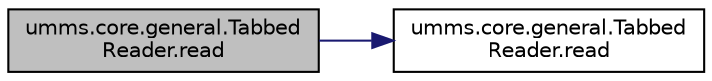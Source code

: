digraph "umms.core.general.TabbedReader.read"
{
  edge [fontname="Helvetica",fontsize="10",labelfontname="Helvetica",labelfontsize="10"];
  node [fontname="Helvetica",fontsize="10",shape=record];
  rankdir="LR";
  Node1 [label="umms.core.general.Tabbed\lReader.read",height=0.2,width=0.4,color="black", fillcolor="grey75", style="filled" fontcolor="black"];
  Node1 -> Node2 [color="midnightblue",fontsize="10",style="solid"];
  Node2 [label="umms.core.general.Tabbed\lReader.read",height=0.2,width=0.4,color="black", fillcolor="white", style="filled",URL="$classumms_1_1core_1_1general_1_1_tabbed_reader.html#ac1acfdb8f7a47bb5c54a21fe166ad86a"];
}
